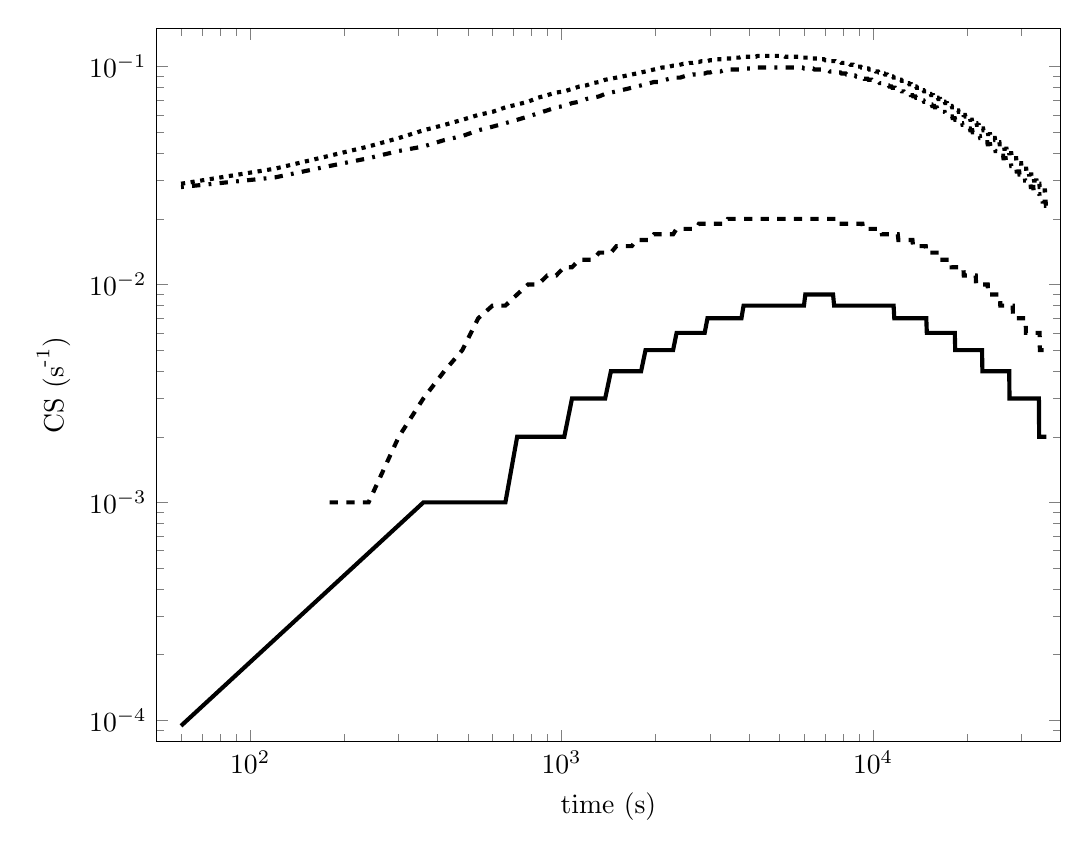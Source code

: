 % This file was created by matlab2tikz v0.3.2.
% Copyright (c) 2008--2013, Nico Schlömer <nico.schloemer@gmail.com>
% All rights reserved.
% 
% 
% 
\begin{tikzpicture}

\begin{loglogaxis}[%
width=4.521in,
height=3.566in,
scale only axis,
xmin=50, xmax=40000,
xminorticks=true,
xlabel={time (s)},
ymin=8e-05, ymax=0.15,
yminorticks=true,
ylabel={$\text{CS (s}^{\text{-1}}\text{)}$}
]
\addplot [
color=black,
solid,
line width=1.5pt,
forget plot
]
table{
0 6.959e-05
60 9.434e-05
120 0.0
180 0.0
240 0.0
300 0.0
360 0.001
420 0.001
480 0.001
540 0.001
600 0.001
660 0.001
720 0.002
780 0.002
840 0.002
900 0.002
960 0.002
1020 0.002
1080 0.003
1140 0.003
1200 0.003
1260 0.003
1320 0.003
1380 0.003
1440 0.004
1500 0.004
1560 0.004
1620 0.004
1680 0.004
1740 0.004
1800 0.004
1860 0.005
1920 0.005
1980 0.005
2040 0.005
2100 0.005
2160 0.005
2220 0.005
2280 0.005
2340 0.006
2400 0.006
2460 0.006
2520 0.006
2580 0.006
2640 0.006
2700 0.006
2760 0.006
2820 0.006
2880 0.006
2940 0.007
3000 0.007
3060 0.007
3120 0.007
3180 0.007
3240 0.007
3300 0.007
3360 0.007
3420 0.007
3480 0.007
3540 0.007
3600 0.007
3660 0.007
3720 0.007
3780 0.007
3840 0.008
3900 0.008
3960 0.008
4020 0.008
4080 0.008
4140 0.008
4200 0.008
4260 0.008
4320 0.008
4380 0.008
4440 0.008
4500 0.008
4560 0.008
4620 0.008
4680 0.008
4740 0.008
4800 0.008
4860 0.008
4920 0.008
4980 0.008
5040 0.008
5100 0.008
5160 0.008
5220 0.008
5280 0.008
5340 0.008
5400 0.008
5460 0.008
5520 0.008
5580 0.008
5640 0.008
5700 0.008
5760 0.008
5820 0.008
5880 0.008
5940 0.008
6000 0.008
6060 0.009
6120 0.009
6180 0.009
6240 0.009
6300 0.009
6360 0.009
6420 0.009
6480 0.009
6540 0.009
6600 0.009
6660 0.009
6720 0.009
6780 0.009
6840 0.009
6900 0.009
6960 0.009
7020 0.009
7080 0.009
7140 0.009
7200 0.009
7260 0.009
7320 0.009
7380 0.009
7440 0.009
7500 0.008
7560 0.008
7620 0.008
7680 0.008
7740 0.008
7800 0.008
7860 0.008
7920 0.008
7980 0.008
8040 0.008
8100 0.008
8160 0.008
8220 0.008
8280 0.008
8340 0.008
8400 0.008
8460 0.008
8520 0.008
8580 0.008
8640 0.008
8700 0.008
8760 0.008
8820 0.008
8880 0.008
8940 0.008
9000 0.008
9060 0.008
9120 0.008
9180 0.008
9240 0.008
9300 0.008
9360 0.008
9420 0.008
9480 0.008
9540 0.008
9600 0.008
9660 0.008
9720 0.008
9780 0.008
9840 0.008
9900 0.008
9960 0.008
10020 0.008
10080 0.008
10140 0.008
10200 0.008
10260 0.008
10320 0.008
10380 0.008
10440 0.008
10500 0.008
10560 0.008
10620 0.008
10680 0.008
10740 0.008
10800 0.008
10860 0.008
10920 0.008
10980 0.008
11040 0.008
11100 0.008
11160 0.008
11220 0.008
11280 0.008
11340 0.008
11400 0.008
11460 0.008
11520 0.008
11580 0.008
11640 0.008
11700 0.007
11760 0.007
11820 0.007
11880 0.007
11940 0.007
12000 0.007
12060 0.007
12120 0.007
12180 0.007
12240 0.007
12300 0.007
12360 0.007
12420 0.007
12480 0.007
12540 0.007
12600 0.007
12660 0.007
12720 0.007
12780 0.007
12840 0.007
12900 0.007
12960 0.007
13020 0.007
13080 0.007
13140 0.007
13200 0.007
13260 0.007
13320 0.007
13380 0.007
13440 0.007
13500 0.007
13560 0.007
13620 0.007
13680 0.007
13740 0.007
13800 0.007
13860 0.007
13920 0.007
13980 0.007
14040 0.007
14100 0.007
14160 0.007
14220 0.007
14280 0.007
14340 0.007
14400 0.007
14460 0.007
14520 0.007
14580 0.007
14640 0.007
14700 0.007
14760 0.007
14820 0.007
14880 0.006
14940 0.006
15000 0.006
15060 0.006
15120 0.006
15180 0.006
15240 0.006
15300 0.006
15360 0.006
15420 0.006
15480 0.006
15540 0.006
15600 0.006
15660 0.006
15720 0.006
15780 0.006
15840 0.006
15900 0.006
15960 0.006
16020 0.006
16080 0.006
16140 0.006
16200 0.006
16260 0.006
16320 0.006
16380 0.006
16440 0.006
16500 0.006
16560 0.006
16620 0.006
16680 0.006
16740 0.006
16800 0.006
16860 0.006
16920 0.006
16980 0.006
17040 0.006
17100 0.006
17160 0.006
17220 0.006
17280 0.006
17340 0.006
17400 0.006
17460 0.006
17520 0.006
17580 0.006
17640 0.006
17700 0.006
17760 0.006
17820 0.006
17880 0.006
17940 0.006
18000 0.006
18060 0.006
18120 0.006
18180 0.006
18240 0.006
18300 0.006
18360 0.005
18420 0.005
18480 0.005
18540 0.005
18600 0.005
18660 0.005
18720 0.005
18780 0.005
18840 0.005
18900 0.005
18960 0.005
19020 0.005
19080 0.005
19140 0.005
19200 0.005
19260 0.005
19320 0.005
19380 0.005
19440 0.005
19500 0.005
19560 0.005
19620 0.005
19680 0.005
19740 0.005
19800 0.005
19860 0.005
19920 0.005
19980 0.005
20040 0.005
20100 0.005
20160 0.005
20220 0.005
20280 0.005
20340 0.005
20400 0.005
20460 0.005
20520 0.005
20580 0.005
20640 0.005
20700 0.005
20760 0.005
20820 0.005
20880 0.005
20940 0.005
21000 0.005
21060 0.005
21120 0.005
21180 0.005
21240 0.005
21300 0.005
21360 0.005
21420 0.005
21480 0.005
21540 0.005
21600 0.005
21660 0.005
21720 0.005
21780 0.005
21840 0.005
21900 0.005
21960 0.005
22020 0.005
22080 0.005
22140 0.005
22200 0.005
22260 0.005
22320 0.005
22380 0.005
22440 0.004
22500 0.004
22560 0.004
22620 0.004
22680 0.004
22740 0.004
22800 0.004
22860 0.004
22920 0.004
22980 0.004
23040 0.004
23100 0.004
23160 0.004
23220 0.004
23280 0.004
23340 0.004
23400 0.004
23460 0.004
23520 0.004
23580 0.004
23640 0.004
23700 0.004
23760 0.004
23820 0.004
23880 0.004
23940 0.004
24000 0.004
24060 0.004
24120 0.004
24180 0.004
24240 0.004
24300 0.004
24360 0.004
24420 0.004
24480 0.004
24540 0.004
24600 0.004
24660 0.004
24720 0.004
24780 0.004
24840 0.004
24900 0.004
24960 0.004
25020 0.004
25080 0.004
25140 0.004
25200 0.004
25260 0.004
25320 0.004
25380 0.004
25440 0.004
25500 0.004
25560 0.004
25620 0.004
25680 0.004
25740 0.004
25800 0.004
25860 0.004
25920 0.004
25980 0.004
26040 0.004
26100 0.004
26160 0.004
26220 0.004
26280 0.004
26340 0.004
26400 0.004
26460 0.004
26520 0.004
26580 0.004
26640 0.004
26700 0.004
26760 0.004
26820 0.004
26880 0.004
26940 0.004
27000 0.004
27060 0.004
27120 0.004
27180 0.004
27240 0.004
27300 0.004
27360 0.004
27420 0.003
27480 0.003
27540 0.003
27600 0.003
27660 0.003
27720 0.003
27780 0.003
27840 0.003
27900 0.003
27960 0.003
28020 0.003
28080 0.003
28140 0.003
28200 0.003
28260 0.003
28320 0.003
28380 0.003
28440 0.003
28500 0.003
28560 0.003
28620 0.003
28680 0.003
28740 0.003
28800 0.003
28860 0.003
28920 0.003
28980 0.003
29040 0.003
29100 0.003
29160 0.003
29220 0.003
29280 0.003
29340 0.003
29400 0.003
29460 0.003
29520 0.003
29580 0.003
29640 0.003
29700 0.003
29760 0.003
29820 0.003
29880 0.003
29940 0.003
30000 0.003
30060 0.003
30120 0.003
30180 0.003
30240 0.003
30300 0.003
30360 0.003
30420 0.003
30480 0.003
30540 0.003
30600 0.003
30660 0.003
30720 0.003
30780 0.003
30840 0.003
30900 0.003
30960 0.003
31020 0.003
31080 0.003
31140 0.003
31200 0.003
31260 0.003
31320 0.003
31380 0.003
31440 0.003
31500 0.003
31560 0.003
31620 0.003
31680 0.003
31740 0.003
31800 0.003
31860 0.003
31920 0.003
31980 0.003
32040 0.003
32100 0.003
32160 0.003
32220 0.003
32280 0.003
32340 0.003
32400 0.003
32460 0.003
32520 0.003
32580 0.003
32640 0.003
32700 0.003
32760 0.003
32820 0.003
32880 0.003
32940 0.003
33000 0.003
33060 0.003
33120 0.003
33180 0.003
33240 0.003
33300 0.003
33360 0.003
33420 0.003
33480 0.003
33540 0.003
33600 0.003
33660 0.003
33720 0.003
33780 0.003
33840 0.003
33900 0.003
33960 0.003
34020 0.003
34080 0.003
34140 0.002
34200 0.002
34260 0.002
34320 0.002
34380 0.002
34440 0.002
34500 0.002
34560 0.002
34620 0.002
34680 0.002
34740 0.002
34800 0.002
34860 0.002
34920 0.002
34980 0.002
35040 0.002
35100 0.002
35160 0.002
35220 0.002
35280 0.002
35340 0.002
35400 0.002
35460 0.002
35520 0.002
35580 0.002
35640 0.002
35700 0.002
35760 0.002
35820 0.002
35880 0.002
35940 0.002
36000 0.002
};
\addplot [
color=black,
dashed,
line width=1.5pt,
forget plot
]
table{
0 6.959e-05
60 0.0
120 0.0
180 0.001
240 0.001
300 0.002
360 0.003
420 0.004
480 0.005
540 0.007
600 0.008
660 0.008
720 0.009
780 0.01
840 0.01
900 0.011
960 0.011
1020 0.012
1080 0.012
1140 0.013
1200 0.013
1260 0.013
1320 0.014
1380 0.014
1440 0.014
1500 0.015
1560 0.015
1620 0.015
1680 0.015
1740 0.016
1800 0.016
1860 0.016
1920 0.016
1980 0.017
2040 0.017
2100 0.017
2160 0.017
2220 0.017
2280 0.017
2340 0.018
2400 0.018
2460 0.018
2520 0.018
2580 0.018
2640 0.018
2700 0.018
2760 0.019
2820 0.019
2880 0.019
2940 0.019
3000 0.019
3060 0.019
3120 0.019
3180 0.019
3240 0.019
3300 0.019
3360 0.019
3420 0.02
3480 0.02
3540 0.02
3600 0.02
3660 0.02
3720 0.02
3780 0.02
3840 0.02
3900 0.02
3960 0.02
4020 0.02
4080 0.02
4140 0.02
4200 0.02
4260 0.02
4320 0.02
4380 0.02
4440 0.02
4500 0.02
4560 0.02
4620 0.02
4680 0.02
4740 0.02
4800 0.02
4860 0.02
4920 0.02
4980 0.02
5040 0.02
5100 0.02
5160 0.02
5220 0.02
5280 0.02
5340 0.02
5400 0.02
5460 0.02
5520 0.02
5580 0.02
5640 0.02
5700 0.02
5760 0.02
5820 0.02
5880 0.02
5940 0.02
6000 0.02
6060 0.02
6120 0.02
6180 0.02
6240 0.02
6300 0.02
6360 0.02
6420 0.02
6480 0.02
6540 0.02
6600 0.02
6660 0.02
6720 0.02
6780 0.02
6840 0.02
6900 0.02
6960 0.02
7020 0.02
7080 0.02
7140 0.02
7200 0.02
7260 0.02
7320 0.02
7380 0.02
7440 0.02
7500 0.02
7560 0.02
7620 0.02
7680 0.019
7740 0.019
7800 0.019
7860 0.019
7920 0.019
7980 0.019
8040 0.019
8100 0.019
8160 0.019
8220 0.019
8280 0.019
8340 0.019
8400 0.019
8460 0.019
8520 0.019
8580 0.019
8640 0.019
8700 0.019
8760 0.019
8820 0.019
8880 0.019
8940 0.019
9000 0.019
9060 0.019
9120 0.019
9180 0.019
9240 0.019
9300 0.018
9360 0.018
9420 0.018
9480 0.018
9540 0.018
9600 0.018
9660 0.018
9720 0.018
9780 0.018
9840 0.018
9900 0.018
9960 0.018
10020 0.018
10080 0.018
10140 0.018
10200 0.018
10260 0.018
10320 0.018
10380 0.018
10440 0.018
10500 0.018
10560 0.018
10620 0.018
10680 0.017
10740 0.017
10800 0.017
10860 0.017
10920 0.017
10980 0.017
11040 0.017
11100 0.017
11160 0.017
11220 0.017
11280 0.017
11340 0.017
11400 0.017
11460 0.017
11520 0.017
11580 0.017
11640 0.017
11700 0.017
11760 0.017
11820 0.017
11880 0.017
11940 0.017
12000 0.017
12060 0.016
12120 0.016
12180 0.016
12240 0.016
12300 0.016
12360 0.016
12420 0.016
12480 0.016
12540 0.016
12600 0.016
12660 0.016
12720 0.016
12780 0.016
12840 0.016
12900 0.016
12960 0.016
13020 0.016
13080 0.016
13140 0.016
13200 0.016
13260 0.016
13320 0.016
13380 0.016
13440 0.015
13500 0.015
13560 0.015
13620 0.015
13680 0.015
13740 0.015
13800 0.015
13860 0.015
13920 0.015
13980 0.015
14040 0.015
14100 0.015
14160 0.015
14220 0.015
14280 0.015
14340 0.015
14400 0.015
14460 0.015
14520 0.015
14580 0.015
14640 0.015
14700 0.015
14760 0.015
14820 0.014
14880 0.014
14940 0.014
15000 0.014
15060 0.014
15120 0.014
15180 0.014
15240 0.014
15300 0.014
15360 0.014
15420 0.014
15480 0.014
15540 0.014
15600 0.014
15660 0.014
15720 0.014
15780 0.014
15840 0.014
15900 0.014
15960 0.014
16020 0.014
16080 0.014
16140 0.014
16200 0.014
16260 0.014
16320 0.013
16380 0.013
16440 0.013
16500 0.013
16560 0.013
16620 0.013
16680 0.013
16740 0.013
16800 0.013
16860 0.013
16920 0.013
16980 0.013
17040 0.013
17100 0.013
17160 0.013
17220 0.013
17280 0.013
17340 0.013
17400 0.013
17460 0.013
17520 0.013
17580 0.013
17640 0.013
17700 0.013
17760 0.013
17820 0.013
17880 0.012
17940 0.012
18000 0.012
18060 0.012
18120 0.012
18180 0.012
18240 0.012
18300 0.012
18360 0.012
18420 0.012
18480 0.012
18540 0.012
18600 0.012
18660 0.012
18720 0.012
18780 0.012
18840 0.012
18900 0.012
18960 0.012
19020 0.012
19080 0.012
19140 0.012
19200 0.012
19260 0.012
19320 0.012
19380 0.012
19440 0.012
19500 0.012
19560 0.011
19620 0.011
19680 0.011
19740 0.011
19800 0.011
19860 0.011
19920 0.011
19980 0.011
20040 0.011
20100 0.011
20160 0.011
20220 0.011
20280 0.011
20340 0.011
20400 0.011
20460 0.011
20520 0.011
20580 0.011
20640 0.011
20700 0.011
20760 0.011
20820 0.011
20880 0.011
20940 0.011
21000 0.011
21060 0.011
21120 0.011
21180 0.011
21240 0.011
21300 0.011
21360 0.011
21420 0.01
21480 0.01
21540 0.01
21600 0.01
21660 0.01
21720 0.01
21780 0.01
21840 0.01
21900 0.01
21960 0.01
22020 0.01
22080 0.01
22140 0.01
22200 0.01
22260 0.01
22320 0.01
22380 0.01
22440 0.01
22500 0.01
22560 0.01
22620 0.01
22680 0.01
22740 0.01
22800 0.01
22860 0.01
22920 0.01
22980 0.01
23040 0.01
23100 0.01
23160 0.01
23220 0.01
23280 0.01
23340 0.01
23400 0.009
23460 0.009
23520 0.009
23580 0.009
23640 0.009
23700 0.009
23760 0.009
23820 0.009
23880 0.009
23940 0.009
24000 0.009
24060 0.009
24120 0.009
24180 0.009
24240 0.009
24300 0.009
24360 0.009
24420 0.009
24480 0.009
24540 0.009
24600 0.009
24660 0.009
24720 0.009
24780 0.009
24840 0.009
24900 0.009
24960 0.009
25020 0.009
25080 0.009
25140 0.009
25200 0.009
25260 0.009
25320 0.009
25380 0.009
25440 0.009
25500 0.009
25560 0.009
25620 0.008
25680 0.008
25740 0.008
25800 0.008
25860 0.008
25920 0.008
25980 0.008
26040 0.008
26100 0.008
26160 0.008
26220 0.008
26280 0.008
26340 0.008
26400 0.008
26460 0.008
26520 0.008
26580 0.008
26640 0.008
26700 0.008
26760 0.008
26820 0.008
26880 0.008
26940 0.008
27000 0.008
27060 0.008
27120 0.008
27180 0.008
27240 0.008
27300 0.008
27360 0.008
27420 0.008
27480 0.008
27540 0.008
27600 0.008
27660 0.008
27720 0.008
27780 0.008
27840 0.008
27900 0.008
27960 0.008
28020 0.008
28080 0.008
28140 0.007
28200 0.007
28260 0.007
28320 0.007
28380 0.007
28440 0.007
28500 0.007
28560 0.007
28620 0.007
28680 0.007
28740 0.007
28800 0.007
28860 0.007
28920 0.007
28980 0.007
29040 0.007
29100 0.007
29160 0.007
29220 0.007
29280 0.007
29340 0.007
29400 0.007
29460 0.007
29520 0.007
29580 0.007
29640 0.007
29700 0.007
29760 0.007
29820 0.007
29880 0.007
29940 0.007
30000 0.007
30060 0.007
30120 0.007
30180 0.007
30240 0.007
30300 0.007
30360 0.007
30420 0.007
30480 0.007
30540 0.007
30600 0.007
30660 0.007
30720 0.007
30780 0.007
30840 0.007
30900 0.007
30960 0.006
31020 0.006
31080 0.006
31140 0.006
31200 0.006
31260 0.006
31320 0.006
31380 0.006
31440 0.006
31500 0.006
31560 0.006
31620 0.006
31680 0.006
31740 0.006
31800 0.006
31860 0.006
31920 0.006
31980 0.006
32040 0.006
32100 0.006
32160 0.006
32220 0.006
32280 0.006
32340 0.006
32400 0.006
32460 0.006
32520 0.006
32580 0.006
32640 0.006
32700 0.006
32760 0.006
32820 0.006
32880 0.006
32940 0.006
33000 0.006
33060 0.006
33120 0.006
33180 0.006
33240 0.006
33300 0.006
33360 0.006
33420 0.006
33480 0.006
33540 0.006
33600 0.006
33660 0.006
33720 0.006
33780 0.006
33840 0.006
33900 0.006
33960 0.006
34020 0.006
34080 0.006
34140 0.006
34200 0.006
34260 0.006
34320 0.005
34380 0.005
34440 0.005
34500 0.005
34560 0.005
34620 0.005
34680 0.005
34740 0.005
34800 0.005
34860 0.005
34920 0.005
34980 0.005
35040 0.005
35100 0.005
35160 0.005
35220 0.005
35280 0.005
35340 0.005
35400 0.005
35460 0.005
35520 0.005
35580 0.005
35640 0.005
35700 0.005
35760 0.005
35820 0.005
35880 0.005
35940 0.005
36000 0.005
};
\addplot [
color=black,
dash pattern=on 1pt off 3pt on 3pt off 3pt,
line width=1.5pt,
forget plot
]
table{
0 0.025
60 0.028
120 0.031
180 0.035
240 0.038
300 0.041
360 0.043
420 0.046
480 0.048
540 0.051
600 0.053
660 0.055
720 0.057
780 0.059
840 0.061
900 0.063
960 0.065
1020 0.066
1080 0.068
1140 0.069
1200 0.071
1260 0.072
1320 0.073
1380 0.075
1440 0.076
1500 0.077
1560 0.078
1620 0.079
1680 0.08
1740 0.081
1800 0.082
1860 0.083
1920 0.084
1980 0.085
2040 0.085
2100 0.086
2160 0.087
2220 0.088
2280 0.088
2340 0.089
2400 0.089
2460 0.09
2520 0.091
2580 0.091
2640 0.092
2700 0.092
2760 0.093
2820 0.093
2880 0.093
2940 0.094
3000 0.094
3060 0.095
3120 0.095
3180 0.095
3240 0.095
3300 0.096
3360 0.096
3420 0.096
3480 0.097
3540 0.097
3600 0.097
3660 0.097
3720 0.097
3780 0.098
3840 0.098
3900 0.098
3960 0.098
4020 0.098
4080 0.098
4140 0.098
4200 0.099
4260 0.099
4320 0.099
4380 0.099
4440 0.099
4500 0.099
4560 0.099
4620 0.099
4680 0.099
4740 0.099
4800 0.099
4860 0.099
4920 0.099
4980 0.099
5040 0.099
5100 0.099
5160 0.099
5220 0.099
5280 0.099
5340 0.099
5400 0.099
5460 0.099
5520 0.099
5580 0.099
5640 0.099
5700 0.099
5760 0.099
5820 0.099
5880 0.099
5940 0.099
6000 0.098
6060 0.098
6120 0.098
6180 0.098
6240 0.098
6300 0.098
6360 0.098
6420 0.098
6480 0.097
6540 0.097
6600 0.097
6660 0.097
6720 0.097
6780 0.097
6840 0.097
6900 0.096
6960 0.096
7020 0.096
7080 0.096
7140 0.096
7200 0.096
7260 0.095
7320 0.095
7380 0.095
7440 0.095
7500 0.095
7560 0.095
7620 0.094
7680 0.094
7740 0.094
7800 0.094
7860 0.094
7920 0.093
7980 0.093
8040 0.093
8100 0.093
8160 0.093
8220 0.092
8280 0.092
8340 0.092
8400 0.092
8460 0.092
8520 0.091
8580 0.091
8640 0.091
8700 0.091
8760 0.091
8820 0.09
8880 0.09
8940 0.09
9000 0.09
9060 0.09
9120 0.089
9180 0.089
9240 0.089
9300 0.089
9360 0.088
9420 0.088
9480 0.088
9540 0.088
9600 0.088
9660 0.087
9720 0.087
9780 0.087
9840 0.087
9900 0.087
9960 0.086
10020 0.086
10080 0.086
10140 0.086
10200 0.085
10260 0.085
10320 0.085
10380 0.085
10440 0.085
10500 0.084
10560 0.084
10620 0.084
10680 0.084
10740 0.083
10800 0.083
10860 0.083
10920 0.083
10980 0.083
11040 0.082
11100 0.082
11160 0.082
11220 0.082
11280 0.081
11340 0.081
11400 0.081
11460 0.081
11520 0.08
11580 0.08
11640 0.08
11700 0.08
11760 0.08
11820 0.079
11880 0.079
11940 0.079
12000 0.079
12060 0.078
12120 0.078
12180 0.078
12240 0.078
12300 0.078
12360 0.077
12420 0.077
12480 0.077
12540 0.077
12600 0.076
12660 0.076
12720 0.076
12780 0.076
12840 0.076
12900 0.075
12960 0.075
13020 0.075
13080 0.075
13140 0.075
13200 0.074
13260 0.074
13320 0.074
13380 0.074
13440 0.073
13500 0.073
13560 0.073
13620 0.073
13680 0.073
13740 0.072
13800 0.072
13860 0.072
13920 0.072
13980 0.072
14040 0.071
14100 0.071
14160 0.071
14220 0.071
14280 0.07
14340 0.07
14400 0.07
14460 0.07
14520 0.07
14580 0.069
14640 0.069
14700 0.069
14760 0.069
14820 0.069
14880 0.068
14940 0.068
15000 0.068
15060 0.068
15120 0.068
15180 0.067
15240 0.067
15300 0.067
15360 0.067
15420 0.067
15480 0.066
15540 0.066
15600 0.066
15660 0.066
15720 0.066
15780 0.065
15840 0.065
15900 0.065
15960 0.065
16020 0.065
16080 0.064
16140 0.064
16200 0.064
16260 0.064
16320 0.064
16380 0.063
16440 0.063
16500 0.063
16560 0.063
16620 0.063
16680 0.062
16740 0.062
16800 0.062
16860 0.062
16920 0.062
16980 0.062
17040 0.061
17100 0.061
17160 0.061
17220 0.061
17280 0.061
17340 0.06
17400 0.06
17460 0.06
17520 0.06
17580 0.06
17640 0.06
17700 0.059
17760 0.059
17820 0.059
17880 0.059
17940 0.059
18000 0.058
18060 0.058
18120 0.058
18180 0.058
18240 0.058
18300 0.058
18360 0.057
18420 0.057
18480 0.057
18540 0.057
18600 0.057
18660 0.057
18720 0.056
18780 0.056
18840 0.056
18900 0.056
18960 0.056
19020 0.055
19080 0.055
19140 0.055
19200 0.055
19260 0.055
19320 0.055
19380 0.054
19440 0.054
19500 0.054
19560 0.054
19620 0.054
19680 0.054
19740 0.053
19800 0.053
19860 0.053
19920 0.053
19980 0.053
20040 0.053
20100 0.053
20160 0.052
20220 0.052
20280 0.052
20340 0.052
20400 0.052
20460 0.052
20520 0.051
20580 0.051
20640 0.051
20700 0.051
20760 0.051
20820 0.051
20880 0.05
20940 0.05
21000 0.05
21060 0.05
21120 0.05
21180 0.05
21240 0.05
21300 0.049
21360 0.049
21420 0.049
21480 0.049
21540 0.049
21600 0.049
21660 0.048
21720 0.048
21780 0.048
21840 0.048
21900 0.048
21960 0.048
22020 0.048
22080 0.047
22140 0.047
22200 0.047
22260 0.047
22320 0.047
22380 0.047
22440 0.047
22500 0.046
22560 0.046
22620 0.046
22680 0.046
22740 0.046
22800 0.046
22860 0.046
22920 0.045
22980 0.045
23040 0.045
23100 0.045
23160 0.045
23220 0.045
23280 0.045
23340 0.044
23400 0.044
23460 0.044
23520 0.044
23580 0.044
23640 0.044
23700 0.044
23760 0.044
23820 0.043
23880 0.043
23940 0.043
24000 0.043
24060 0.043
24120 0.043
24180 0.043
24240 0.042
24300 0.042
24360 0.042
24420 0.042
24480 0.042
24540 0.042
24600 0.042
24660 0.042
24720 0.041
24780 0.041
24840 0.041
24900 0.041
24960 0.041
25020 0.041
25080 0.041
25140 0.041
25200 0.04
25260 0.04
25320 0.04
25380 0.04
25440 0.04
25500 0.04
25560 0.04
25620 0.04
25680 0.039
25740 0.039
25800 0.039
25860 0.039
25920 0.039
25980 0.039
26040 0.039
26100 0.039
26160 0.039
26220 0.038
26280 0.038
26340 0.038
26400 0.038
26460 0.038
26520 0.038
26580 0.038
26640 0.038
26700 0.037
26760 0.037
26820 0.037
26880 0.037
26940 0.037
27000 0.037
27060 0.037
27120 0.037
27180 0.037
27240 0.036
27300 0.036
27360 0.036
27420 0.036
27480 0.036
27540 0.036
27600 0.036
27660 0.036
27720 0.036
27780 0.035
27840 0.035
27900 0.035
27960 0.035
28020 0.035
28080 0.035
28140 0.035
28200 0.035
28260 0.035
28320 0.034
28380 0.034
28440 0.034
28500 0.034
28560 0.034
28620 0.034
28680 0.034
28740 0.034
28800 0.034
28860 0.034
28920 0.033
28980 0.033
29040 0.033
29100 0.033
29160 0.033
29220 0.033
29280 0.033
29340 0.033
29400 0.033
29460 0.033
29520 0.032
29580 0.032
29640 0.032
29700 0.032
29760 0.032
29820 0.032
29880 0.032
29940 0.032
30000 0.032
30060 0.032
30120 0.031
30180 0.031
30240 0.031
30300 0.031
30360 0.031
30420 0.031
30480 0.031
30540 0.031
30600 0.031
30660 0.031
30720 0.031
30780 0.03
30840 0.03
30900 0.03
30960 0.03
31020 0.03
31080 0.03
31140 0.03
31200 0.03
31260 0.03
31320 0.03
31380 0.029
31440 0.029
31500 0.029
31560 0.029
31620 0.029
31680 0.029
31740 0.029
31800 0.029
31860 0.029
31920 0.029
31980 0.029
32040 0.029
32100 0.028
32160 0.028
32220 0.028
32280 0.028
32340 0.028
32400 0.028
32460 0.028
32520 0.028
32580 0.028
32640 0.028
32700 0.028
32760 0.027
32820 0.027
32880 0.027
32940 0.027
33000 0.027
33060 0.027
33120 0.027
33180 0.027
33240 0.027
33300 0.027
33360 0.027
33420 0.027
33480 0.027
33540 0.026
33600 0.026
33660 0.026
33720 0.026
33780 0.026
33840 0.026
33900 0.026
33960 0.026
34020 0.026
34080 0.026
34140 0.026
34200 0.026
34260 0.025
34320 0.025
34380 0.025
34440 0.025
34500 0.025
34560 0.025
34620 0.025
34680 0.025
34740 0.025
34800 0.025
34860 0.025
34920 0.025
34980 0.025
35040 0.024
35100 0.024
35160 0.024
35220 0.024
35280 0.024
35340 0.024
35400 0.024
35460 0.024
35520 0.024
35580 0.024
35640 0.024
35700 0.024
35760 0.024
35820 0.024
35880 0.023
35940 0.023
36000 0.023
};
\addplot [
color=black,
dotted,
line width=1.5pt,
forget plot
]
table{
0 0.025
60 0.029
120 0.034
180 0.039
240 0.043
300 0.047
360 0.051
420 0.054
480 0.057
540 0.06
600 0.062
660 0.065
720 0.067
780 0.069
840 0.072
900 0.074
960 0.076
1020 0.077
1080 0.079
1140 0.081
1200 0.082
1260 0.084
1320 0.085
1380 0.087
1440 0.088
1500 0.089
1560 0.09
1620 0.091
1680 0.092
1740 0.093
1800 0.094
1860 0.095
1920 0.096
1980 0.097
2040 0.098
2100 0.099
2160 0.099
2220 0.1
2280 0.101
2340 0.101
2400 0.102
2460 0.103
2520 0.103
2580 0.104
2640 0.104
2700 0.105
2760 0.105
2820 0.106
2880 0.106
2940 0.106
3000 0.107
3060 0.107
3120 0.108
3180 0.108
3240 0.108
3300 0.108
3360 0.109
3420 0.109
3480 0.109
3540 0.109
3600 0.11
3660 0.11
3720 0.11
3780 0.111
3840 0.111
3900 0.111
3960 0.111
4020 0.111
4080 0.111
4140 0.111
4200 0.111
4260 0.112
4320 0.112
4380 0.112
4440 0.112
4500 0.112
4560 0.112
4620 0.112
4680 0.112
4740 0.112
4800 0.112
4860 0.112
4920 0.112
4980 0.112
5040 0.112
5100 0.112
5160 0.112
5220 0.111
5280 0.111
5340 0.111
5400 0.111
5460 0.111
5520 0.111
5580 0.111
5640 0.111
5700 0.111
5760 0.111
5820 0.111
5880 0.11
5940 0.11
6000 0.11
6060 0.11
6120 0.11
6180 0.11
6240 0.11
6300 0.109
6360 0.109
6420 0.109
6480 0.109
6540 0.109
6600 0.109
6660 0.109
6720 0.108
6780 0.108
6840 0.108
6900 0.108
6960 0.108
7020 0.107
7080 0.107
7140 0.107
7200 0.107
7260 0.107
7320 0.106
7380 0.106
7440 0.106
7500 0.106
7560 0.106
7620 0.105
7680 0.105
7740 0.105
7800 0.105
7860 0.105
7920 0.104
7980 0.104
8040 0.104
8100 0.104
8160 0.103
8220 0.103
8280 0.103
8340 0.103
8400 0.103
8460 0.102
8520 0.102
8580 0.102
8640 0.102
8700 0.101
8760 0.101
8820 0.101
8880 0.101
8940 0.1
9000 0.1
9060 0.1
9120 0.1
9180 0.099
9240 0.099
9300 0.099
9360 0.099
9420 0.099
9480 0.098
9540 0.098
9600 0.098
9660 0.098
9720 0.097
9780 0.097
9840 0.097
9900 0.097
9960 0.096
10020 0.096
10080 0.096
10140 0.096
10200 0.095
10260 0.095
10320 0.095
10380 0.095
10440 0.094
10500 0.094
10560 0.094
10620 0.094
10680 0.093
10740 0.093
10800 0.093
10860 0.093
10920 0.092
10980 0.092
11040 0.092
11100 0.092
11160 0.091
11220 0.091
11280 0.091
11340 0.091
11400 0.09
11460 0.09
11520 0.09
11580 0.09
11640 0.089
11700 0.089
11760 0.089
11820 0.089
11880 0.088
11940 0.088
12000 0.088
12060 0.088
12120 0.087
12180 0.087
12240 0.087
12300 0.087
12360 0.086
12420 0.086
12480 0.086
12540 0.086
12600 0.085
12660 0.085
12720 0.085
12780 0.085
12840 0.084
12900 0.084
12960 0.084
13020 0.084
13080 0.083
13140 0.083
13200 0.083
13260 0.083
13320 0.082
13380 0.082
13440 0.082
13500 0.082
13560 0.081
13620 0.081
13680 0.081
13740 0.081
13800 0.08
13860 0.08
13920 0.08
13980 0.08
14040 0.08
14100 0.079
14160 0.079
14220 0.079
14280 0.079
14340 0.078
14400 0.078
14460 0.078
14520 0.078
14580 0.077
14640 0.077
14700 0.077
14760 0.077
14820 0.077
14880 0.076
14940 0.076
15000 0.076
15060 0.076
15120 0.075
15180 0.075
15240 0.075
15300 0.075
15360 0.074
15420 0.074
15480 0.074
15540 0.074
15600 0.074
15660 0.073
15720 0.073
15780 0.073
15840 0.073
15900 0.073
15960 0.072
16020 0.072
16080 0.072
16140 0.072
16200 0.071
16260 0.071
16320 0.071
16380 0.071
16440 0.071
16500 0.07
16560 0.07
16620 0.07
16680 0.07
16740 0.069
16800 0.069
16860 0.069
16920 0.069
16980 0.069
17040 0.068
17100 0.068
17160 0.068
17220 0.068
17280 0.068
17340 0.067
17400 0.067
17460 0.067
17520 0.067
17580 0.067
17640 0.066
17700 0.066
17760 0.066
17820 0.066
17880 0.066
17940 0.065
18000 0.065
18060 0.065
18120 0.065
18180 0.065
18240 0.064
18300 0.064
18360 0.064
18420 0.064
18480 0.064
18540 0.063
18600 0.063
18660 0.063
18720 0.063
18780 0.063
18840 0.062
18900 0.062
18960 0.062
19020 0.062
19080 0.062
19140 0.062
19200 0.061
19260 0.061
19320 0.061
19380 0.061
19440 0.061
19500 0.06
19560 0.06
19620 0.06
19680 0.06
19740 0.06
19800 0.059
19860 0.059
19920 0.059
19980 0.059
20040 0.059
20100 0.059
20160 0.058
20220 0.058
20280 0.058
20340 0.058
20400 0.058
20460 0.058
20520 0.057
20580 0.057
20640 0.057
20700 0.057
20760 0.057
20820 0.056
20880 0.056
20940 0.056
21000 0.056
21060 0.056
21120 0.056
21180 0.055
21240 0.055
21300 0.055
21360 0.055
21420 0.055
21480 0.055
21540 0.054
21600 0.054
21660 0.054
21720 0.054
21780 0.054
21840 0.054
21900 0.053
21960 0.053
22020 0.053
22080 0.053
22140 0.053
22200 0.053
22260 0.052
22320 0.052
22380 0.052
22440 0.052
22500 0.052
22560 0.052
22620 0.051
22680 0.051
22740 0.051
22800 0.051
22860 0.051
22920 0.051
22980 0.051
23040 0.05
23100 0.05
23160 0.05
23220 0.05
23280 0.05
23340 0.05
23400 0.049
23460 0.049
23520 0.049
23580 0.049
23640 0.049
23700 0.049
23760 0.049
23820 0.048
23880 0.048
23940 0.048
24000 0.048
24060 0.048
24120 0.048
24180 0.048
24240 0.047
24300 0.047
24360 0.047
24420 0.047
24480 0.047
24540 0.047
24600 0.047
24660 0.046
24720 0.046
24780 0.046
24840 0.046
24900 0.046
24960 0.046
25020 0.046
25080 0.045
25140 0.045
25200 0.045
25260 0.045
25320 0.045
25380 0.045
25440 0.045
25500 0.044
25560 0.044
25620 0.044
25680 0.044
25740 0.044
25800 0.044
25860 0.044
25920 0.043
25980 0.043
26040 0.043
26100 0.043
26160 0.043
26220 0.043
26280 0.043
26340 0.043
26400 0.042
26460 0.042
26520 0.042
26580 0.042
26640 0.042
26700 0.042
26760 0.042
26820 0.042
26880 0.041
26940 0.041
27000 0.041
27060 0.041
27120 0.041
27180 0.041
27240 0.041
27300 0.041
27360 0.04
27420 0.04
27480 0.04
27540 0.04
27600 0.04
27660 0.04
27720 0.04
27780 0.04
27840 0.039
27900 0.039
27960 0.039
28020 0.039
28080 0.039
28140 0.039
28200 0.039
28260 0.039
28320 0.038
28380 0.038
28440 0.038
28500 0.038
28560 0.038
28620 0.038
28680 0.038
28740 0.038
28800 0.038
28860 0.037
28920 0.037
28980 0.037
29040 0.037
29100 0.037
29160 0.037
29220 0.037
29280 0.037
29340 0.037
29400 0.036
29460 0.036
29520 0.036
29580 0.036
29640 0.036
29700 0.036
29760 0.036
29820 0.036
29880 0.036
29940 0.035
30000 0.035
30060 0.035
30120 0.035
30180 0.035
30240 0.035
30300 0.035
30360 0.035
30420 0.035
30480 0.034
30540 0.034
30600 0.034
30660 0.034
30720 0.034
30780 0.034
30840 0.034
30900 0.034
30960 0.034
31020 0.034
31080 0.033
31140 0.033
31200 0.033
31260 0.033
31320 0.033
31380 0.033
31440 0.033
31500 0.033
31560 0.033
31620 0.033
31680 0.032
31740 0.032
31800 0.032
31860 0.032
31920 0.032
31980 0.032
32040 0.032
32100 0.032
32160 0.032
32220 0.032
32280 0.031
32340 0.031
32400 0.031
32460 0.031
32520 0.031
32580 0.031
32640 0.031
32700 0.031
32760 0.031
32820 0.031
32880 0.03
32940 0.03
33000 0.03
33060 0.03
33120 0.03
33180 0.03
33240 0.03
33300 0.03
33360 0.03
33420 0.03
33480 0.03
33540 0.029
33600 0.029
33660 0.029
33720 0.029
33780 0.029
33840 0.029
33900 0.029
33960 0.029
34020 0.029
34080 0.029
34140 0.029
34200 0.029
34260 0.028
34320 0.028
34380 0.028
34440 0.028
34500 0.028
34560 0.028
34620 0.028
34680 0.028
34740 0.028
34800 0.028
34860 0.028
34920 0.027
34980 0.027
35040 0.027
35100 0.027
35160 0.027
35220 0.027
35280 0.027
35340 0.027
35400 0.027
35460 0.027
35520 0.027
35580 0.027
35640 0.027
35700 0.026
35760 0.026
35820 0.026
35880 0.026
35940 0.026
36000 0.026
};
\end{loglogaxis}
\end{tikzpicture}%